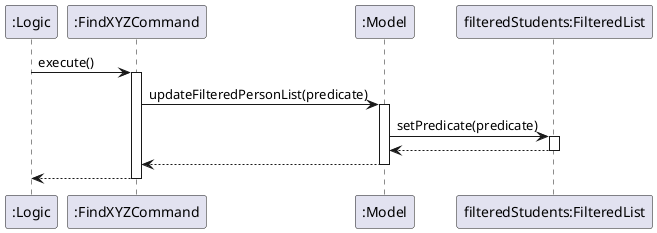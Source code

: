@startuml
":Logic" -> ":FindXYZCommand" : execute()
activate ":FindXYZCommand"
":FindXYZCommand" -> ":Model" : updateFilteredPersonList(predicate)
activate ":Model"
":Model" -> "filteredStudents:FilteredList" : setPredicate(predicate)
activate "filteredStudents:FilteredList"
return
return
return
@enduml
